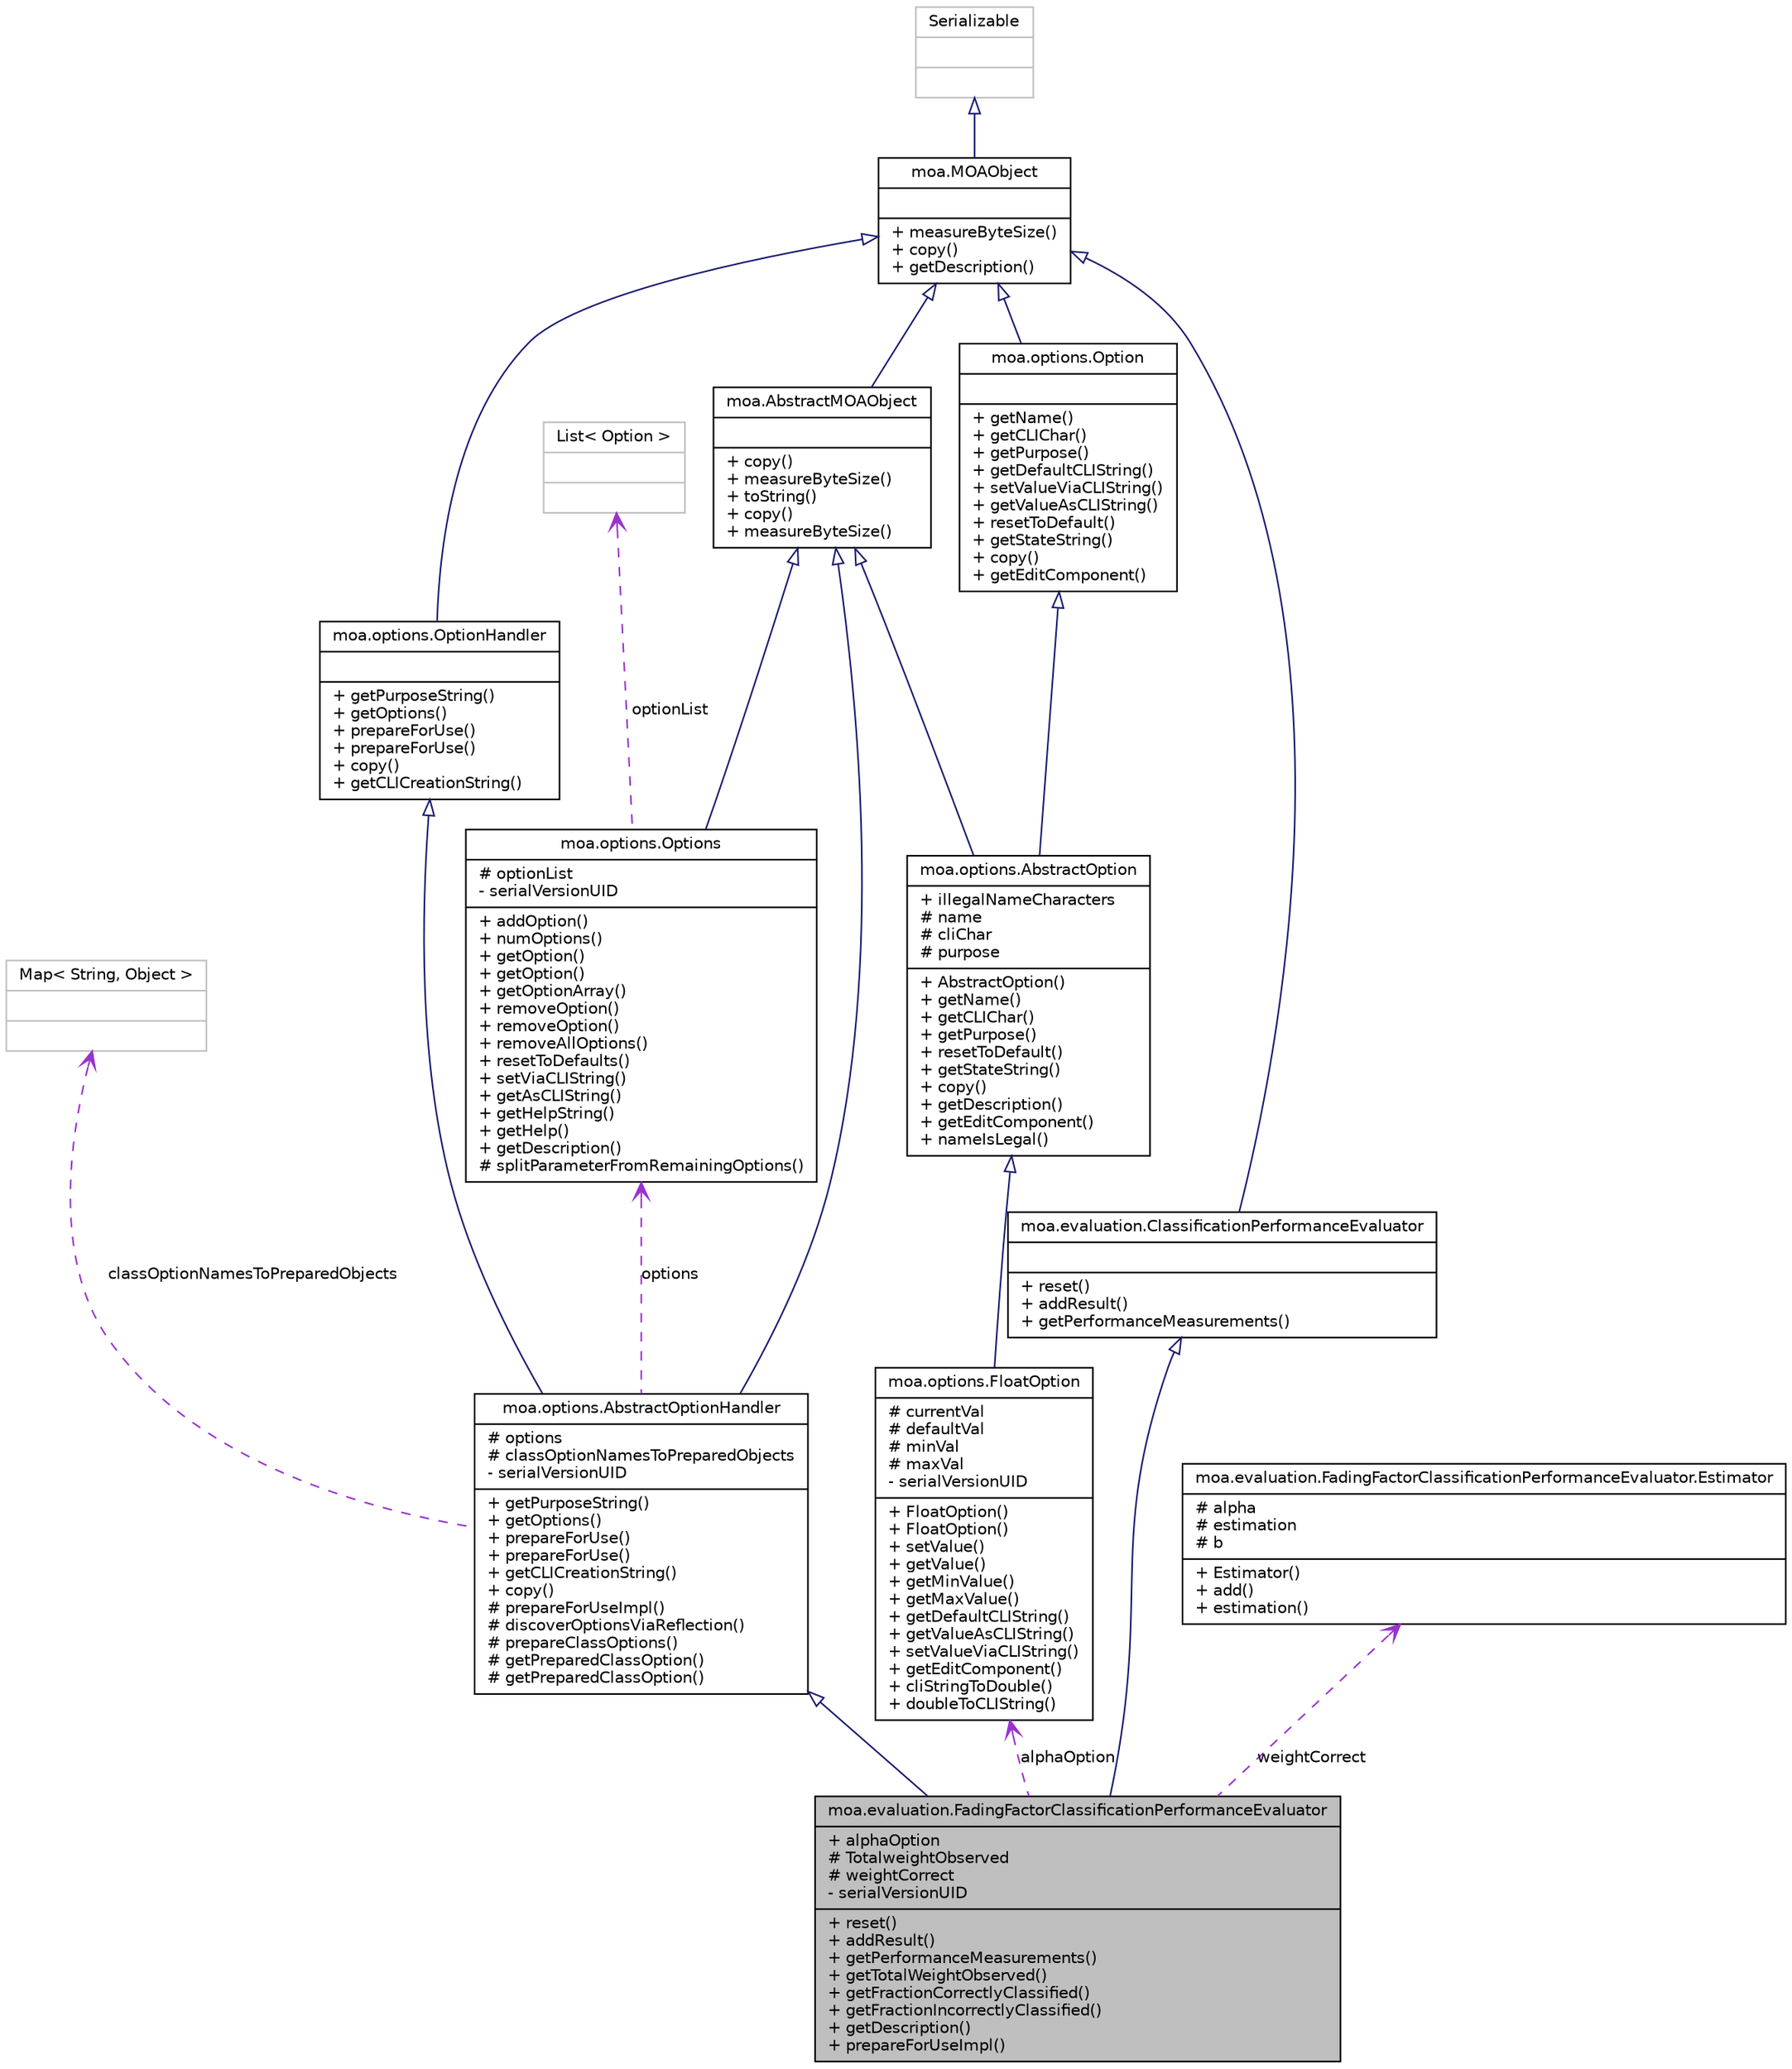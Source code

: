 digraph G
{
  edge [fontname="Helvetica",fontsize="10",labelfontname="Helvetica",labelfontsize="10"];
  node [fontname="Helvetica",fontsize="10",shape=record];
  Node1 [label="{moa.evaluation.FadingFactorClassificationPerformanceEvaluator\n|+ alphaOption\l# TotalweightObserved\l# weightCorrect\l- serialVersionUID\l|+ reset()\l+ addResult()\l+ getPerformanceMeasurements()\l+ getTotalWeightObserved()\l+ getFractionCorrectlyClassified()\l+ getFractionIncorrectlyClassified()\l+ getDescription()\l+ prepareForUseImpl()\l}",height=0.2,width=0.4,color="black", fillcolor="grey75", style="filled" fontcolor="black"];
  Node2 -> Node1 [dir=back,color="midnightblue",fontsize="10",style="solid",arrowtail="empty",fontname="Helvetica"];
  Node2 [label="{moa.options.AbstractOptionHandler\n|# options\l# classOptionNamesToPreparedObjects\l- serialVersionUID\l|+ getPurposeString()\l+ getOptions()\l+ prepareForUse()\l+ prepareForUse()\l+ getCLICreationString()\l+ copy()\l# prepareForUseImpl()\l# discoverOptionsViaReflection()\l# prepareClassOptions()\l# getPreparedClassOption()\l# getPreparedClassOption()\l}",height=0.2,width=0.4,color="black", fillcolor="white", style="filled",URL="$classmoa_1_1options_1_1AbstractOptionHandler.html",tooltip="Abstract Option Handler."];
  Node3 -> Node2 [dir=back,color="midnightblue",fontsize="10",style="solid",arrowtail="empty",fontname="Helvetica"];
  Node3 [label="{moa.AbstractMOAObject\n||+ copy()\l+ measureByteSize()\l+ toString()\l+ copy()\l+ measureByteSize()\l}",height=0.2,width=0.4,color="black", fillcolor="white", style="filled",URL="$classmoa_1_1AbstractMOAObject.html",tooltip="Abstract MOA Object."];
  Node4 -> Node3 [dir=back,color="midnightblue",fontsize="10",style="solid",arrowtail="empty",fontname="Helvetica"];
  Node4 [label="{moa.MOAObject\n||+ measureByteSize()\l+ copy()\l+ getDescription()\l}",height=0.2,width=0.4,color="black", fillcolor="white", style="filled",URL="$interfacemoa_1_1MOAObject.html",tooltip="Interface implemented by classes in MOA, so that all are serializable, can produce..."];
  Node5 -> Node4 [dir=back,color="midnightblue",fontsize="10",style="solid",arrowtail="empty",fontname="Helvetica"];
  Node5 [label="{Serializable\n||}",height=0.2,width=0.4,color="grey75", fillcolor="white", style="filled"];
  Node6 -> Node2 [dir=back,color="midnightblue",fontsize="10",style="solid",arrowtail="empty",fontname="Helvetica"];
  Node6 [label="{moa.options.OptionHandler\n||+ getPurposeString()\l+ getOptions()\l+ prepareForUse()\l+ prepareForUse()\l+ copy()\l+ getCLICreationString()\l}",height=0.2,width=0.4,color="black", fillcolor="white", style="filled",URL="$interfacemoa_1_1options_1_1OptionHandler.html",tooltip="Interface representing an object that handles options or parameters."];
  Node4 -> Node6 [dir=back,color="midnightblue",fontsize="10",style="solid",arrowtail="empty",fontname="Helvetica"];
  Node7 -> Node2 [dir=back,color="darkorchid3",fontsize="10",style="dashed",label="classOptionNamesToPreparedObjects",arrowtail="open",fontname="Helvetica"];
  Node7 [label="{Map\< String, Object \>\n||}",height=0.2,width=0.4,color="grey75", fillcolor="white", style="filled"];
  Node8 -> Node2 [dir=back,color="darkorchid3",fontsize="10",style="dashed",label="options",arrowtail="open",fontname="Helvetica"];
  Node8 [label="{moa.options.Options\n|# optionList\l- serialVersionUID\l|+ addOption()\l+ numOptions()\l+ getOption()\l+ getOption()\l+ getOptionArray()\l+ removeOption()\l+ removeOption()\l+ removeAllOptions()\l+ resetToDefaults()\l+ setViaCLIString()\l+ getAsCLIString()\l+ getHelpString()\l+ getHelp()\l+ getDescription()\l# splitParameterFromRemainingOptions()\l}",height=0.2,width=0.4,color="black", fillcolor="white", style="filled",URL="$classmoa_1_1options_1_1Options.html",tooltip="File option."];
  Node3 -> Node8 [dir=back,color="midnightblue",fontsize="10",style="solid",arrowtail="empty",fontname="Helvetica"];
  Node9 -> Node8 [dir=back,color="darkorchid3",fontsize="10",style="dashed",label="optionList",arrowtail="open",fontname="Helvetica"];
  Node9 [label="{List\< Option \>\n||}",height=0.2,width=0.4,color="grey75", fillcolor="white", style="filled"];
  Node10 -> Node1 [dir=back,color="midnightblue",fontsize="10",style="solid",arrowtail="empty",fontname="Helvetica"];
  Node10 [label="{moa.evaluation.ClassificationPerformanceEvaluator\n||+ reset()\l+ addResult()\l+ getPerformanceMeasurements()\l}",height=0.2,width=0.4,color="black", fillcolor="white", style="filled",URL="$interfacemoa_1_1evaluation_1_1ClassificationPerformanceEvaluator.html",tooltip="Interface implemented by learner evaluators to monitor the results of the learning..."];
  Node4 -> Node10 [dir=back,color="midnightblue",fontsize="10",style="solid",arrowtail="empty",fontname="Helvetica"];
  Node11 -> Node1 [dir=back,color="darkorchid3",fontsize="10",style="dashed",label="alphaOption",arrowtail="open",fontname="Helvetica"];
  Node11 [label="{moa.options.FloatOption\n|# currentVal\l# defaultVal\l# minVal\l# maxVal\l- serialVersionUID\l|+ FloatOption()\l+ FloatOption()\l+ setValue()\l+ getValue()\l+ getMinValue()\l+ getMaxValue()\l+ getDefaultCLIString()\l+ getValueAsCLIString()\l+ setValueViaCLIString()\l+ getEditComponent()\l+ cliStringToDouble()\l+ doubleToCLIString()\l}",height=0.2,width=0.4,color="black", fillcolor="white", style="filled",URL="$classmoa_1_1options_1_1FloatOption.html",tooltip="Float option."];
  Node12 -> Node11 [dir=back,color="midnightblue",fontsize="10",style="solid",arrowtail="empty",fontname="Helvetica"];
  Node12 [label="{moa.options.AbstractOption\n|+ illegalNameCharacters\l# name\l# cliChar\l# purpose\l|+ AbstractOption()\l+ getName()\l+ getCLIChar()\l+ getPurpose()\l+ resetToDefault()\l+ getStateString()\l+ copy()\l+ getDescription()\l+ getEditComponent()\l+ nameIsLegal()\l}",height=0.2,width=0.4,color="black", fillcolor="white", style="filled",URL="$classmoa_1_1options_1_1AbstractOption.html",tooltip="Abstract option."];
  Node3 -> Node12 [dir=back,color="midnightblue",fontsize="10",style="solid",arrowtail="empty",fontname="Helvetica"];
  Node13 -> Node12 [dir=back,color="midnightblue",fontsize="10",style="solid",arrowtail="empty",fontname="Helvetica"];
  Node13 [label="{moa.options.Option\n||+ getName()\l+ getCLIChar()\l+ getPurpose()\l+ getDefaultCLIString()\l+ setValueViaCLIString()\l+ getValueAsCLIString()\l+ resetToDefault()\l+ getStateString()\l+ copy()\l+ getEditComponent()\l}",height=0.2,width=0.4,color="black", fillcolor="white", style="filled",URL="$interfacemoa_1_1options_1_1Option.html",tooltip="Interface representing an option or parameter."];
  Node4 -> Node13 [dir=back,color="midnightblue",fontsize="10",style="solid",arrowtail="empty",fontname="Helvetica"];
  Node14 -> Node1 [dir=back,color="darkorchid3",fontsize="10",style="dashed",label="weightCorrect",arrowtail="open",fontname="Helvetica"];
  Node14 [label="{moa.evaluation.FadingFactorClassificationPerformanceEvaluator.Estimator\n|# alpha\l# estimation\l# b\l|+ Estimator()\l+ add()\l+ estimation()\l}",height=0.2,width=0.4,color="black", fillcolor="white", style="filled",URL="$classmoa_1_1evaluation_1_1FadingFactorClassificationPerformanceEvaluator_1_1Estimator.html"];
}
